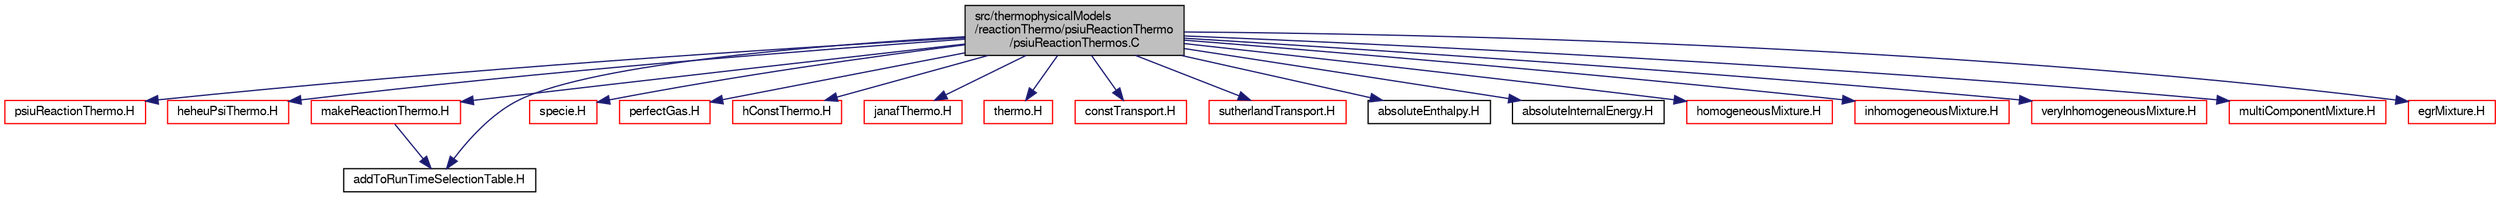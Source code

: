 digraph "src/thermophysicalModels/reactionThermo/psiuReactionThermo/psiuReactionThermos.C"
{
  bgcolor="transparent";
  edge [fontname="FreeSans",fontsize="10",labelfontname="FreeSans",labelfontsize="10"];
  node [fontname="FreeSans",fontsize="10",shape=record];
  Node0 [label="src/thermophysicalModels\l/reactionThermo/psiuReactionThermo\l/psiuReactionThermos.C",height=0.2,width=0.4,color="black", fillcolor="grey75", style="filled", fontcolor="black"];
  Node0 -> Node1 [color="midnightblue",fontsize="10",style="solid",fontname="FreeSans"];
  Node1 [label="psiuReactionThermo.H",height=0.2,width=0.4,color="red",URL="$a16235.html"];
  Node0 -> Node311 [color="midnightblue",fontsize="10",style="solid",fontname="FreeSans"];
  Node311 [label="heheuPsiThermo.H",height=0.2,width=0.4,color="red",URL="$a16229.html"];
  Node0 -> Node314 [color="midnightblue",fontsize="10",style="solid",fontname="FreeSans"];
  Node314 [label="makeReactionThermo.H",height=0.2,width=0.4,color="red",URL="$a16154.html"];
  Node314 -> Node315 [color="midnightblue",fontsize="10",style="solid",fontname="FreeSans"];
  Node315 [label="addToRunTimeSelectionTable.H",height=0.2,width=0.4,color="black",URL="$a09263.html",tooltip="Macros for easy insertion into run-time selection tables. "];
  Node0 -> Node315 [color="midnightblue",fontsize="10",style="solid",fontname="FreeSans"];
  Node0 -> Node317 [color="midnightblue",fontsize="10",style="solid",fontname="FreeSans"];
  Node317 [label="specie.H",height=0.2,width=0.4,color="red",URL="$a16589.html"];
  Node0 -> Node319 [color="midnightblue",fontsize="10",style="solid",fontname="FreeSans"];
  Node319 [label="perfectGas.H",height=0.2,width=0.4,color="red",URL="$a16445.html"];
  Node0 -> Node321 [color="midnightblue",fontsize="10",style="solid",fontname="FreeSans"];
  Node321 [label="hConstThermo.H",height=0.2,width=0.4,color="red",URL="$a16616.html"];
  Node0 -> Node323 [color="midnightblue",fontsize="10",style="solid",fontname="FreeSans"];
  Node323 [label="janafThermo.H",height=0.2,width=0.4,color="red",URL="$a16643.html"];
  Node0 -> Node325 [color="midnightblue",fontsize="10",style="solid",fontname="FreeSans"];
  Node325 [label="thermo.H",height=0.2,width=0.4,color="red",URL="$a16658.html"];
  Node0 -> Node327 [color="midnightblue",fontsize="10",style="solid",fontname="FreeSans"];
  Node327 [label="constTransport.H",height=0.2,width=0.4,color="red",URL="$a16667.html"];
  Node0 -> Node329 [color="midnightblue",fontsize="10",style="solid",fontname="FreeSans"];
  Node329 [label="sutherlandTransport.H",height=0.2,width=0.4,color="red",URL="$a16685.html"];
  Node0 -> Node331 [color="midnightblue",fontsize="10",style="solid",fontname="FreeSans"];
  Node331 [label="absoluteEnthalpy.H",height=0.2,width=0.4,color="black",URL="$a16598.html"];
  Node0 -> Node332 [color="midnightblue",fontsize="10",style="solid",fontname="FreeSans"];
  Node332 [label="absoluteInternalEnergy.H",height=0.2,width=0.4,color="black",URL="$a16601.html"];
  Node0 -> Node333 [color="midnightblue",fontsize="10",style="solid",fontname="FreeSans"];
  Node333 [label="homogeneousMixture.H",height=0.2,width=0.4,color="red",URL="$a16175.html"];
  Node0 -> Node334 [color="midnightblue",fontsize="10",style="solid",fontname="FreeSans"];
  Node334 [label="inhomogeneousMixture.H",height=0.2,width=0.4,color="red",URL="$a16181.html"];
  Node0 -> Node335 [color="midnightblue",fontsize="10",style="solid",fontname="FreeSans"];
  Node335 [label="veryInhomogeneousMixture.H",height=0.2,width=0.4,color="red",URL="$a16214.html"];
  Node0 -> Node336 [color="midnightblue",fontsize="10",style="solid",fontname="FreeSans"];
  Node336 [label="multiComponentMixture.H",height=0.2,width=0.4,color="red",URL="$a16187.html"];
  Node0 -> Node338 [color="midnightblue",fontsize="10",style="solid",fontname="FreeSans"];
  Node338 [label="egrMixture.H",height=0.2,width=0.4,color="red",URL="$a16169.html"];
}
